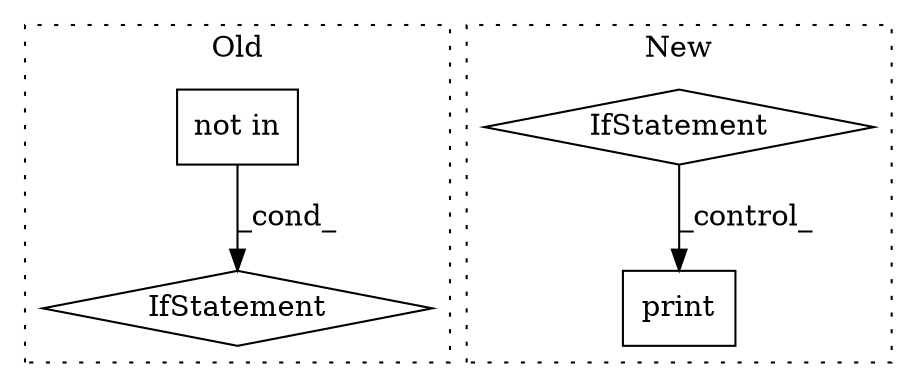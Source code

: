 digraph G {
subgraph cluster0 {
1 [label="not in" a="108" s="2951" l="46" shape="box"];
3 [label="IfStatement" a="25" s="2934,2997" l="17,2" shape="diamond"];
label = "Old";
style="dotted";
}
subgraph cluster1 {
2 [label="print" a="32" s="3347,3459" l="6,1" shape="box"];
4 [label="IfStatement" a="25" s="3324,3335" l="4,2" shape="diamond"];
label = "New";
style="dotted";
}
1 -> 3 [label="_cond_"];
4 -> 2 [label="_control_"];
}